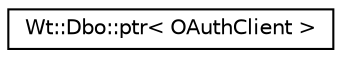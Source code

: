 digraph "Graphical Class Hierarchy"
{
 // LATEX_PDF_SIZE
  edge [fontname="Helvetica",fontsize="10",labelfontname="Helvetica",labelfontsize="10"];
  node [fontname="Helvetica",fontsize="10",shape=record];
  rankdir="LR";
  Node0 [label="Wt::Dbo::ptr\< OAuthClient \>",height=0.2,width=0.4,color="black", fillcolor="white", style="filled",URL="$classWt_1_1Dbo_1_1ptr.html",tooltip=" "];
}
